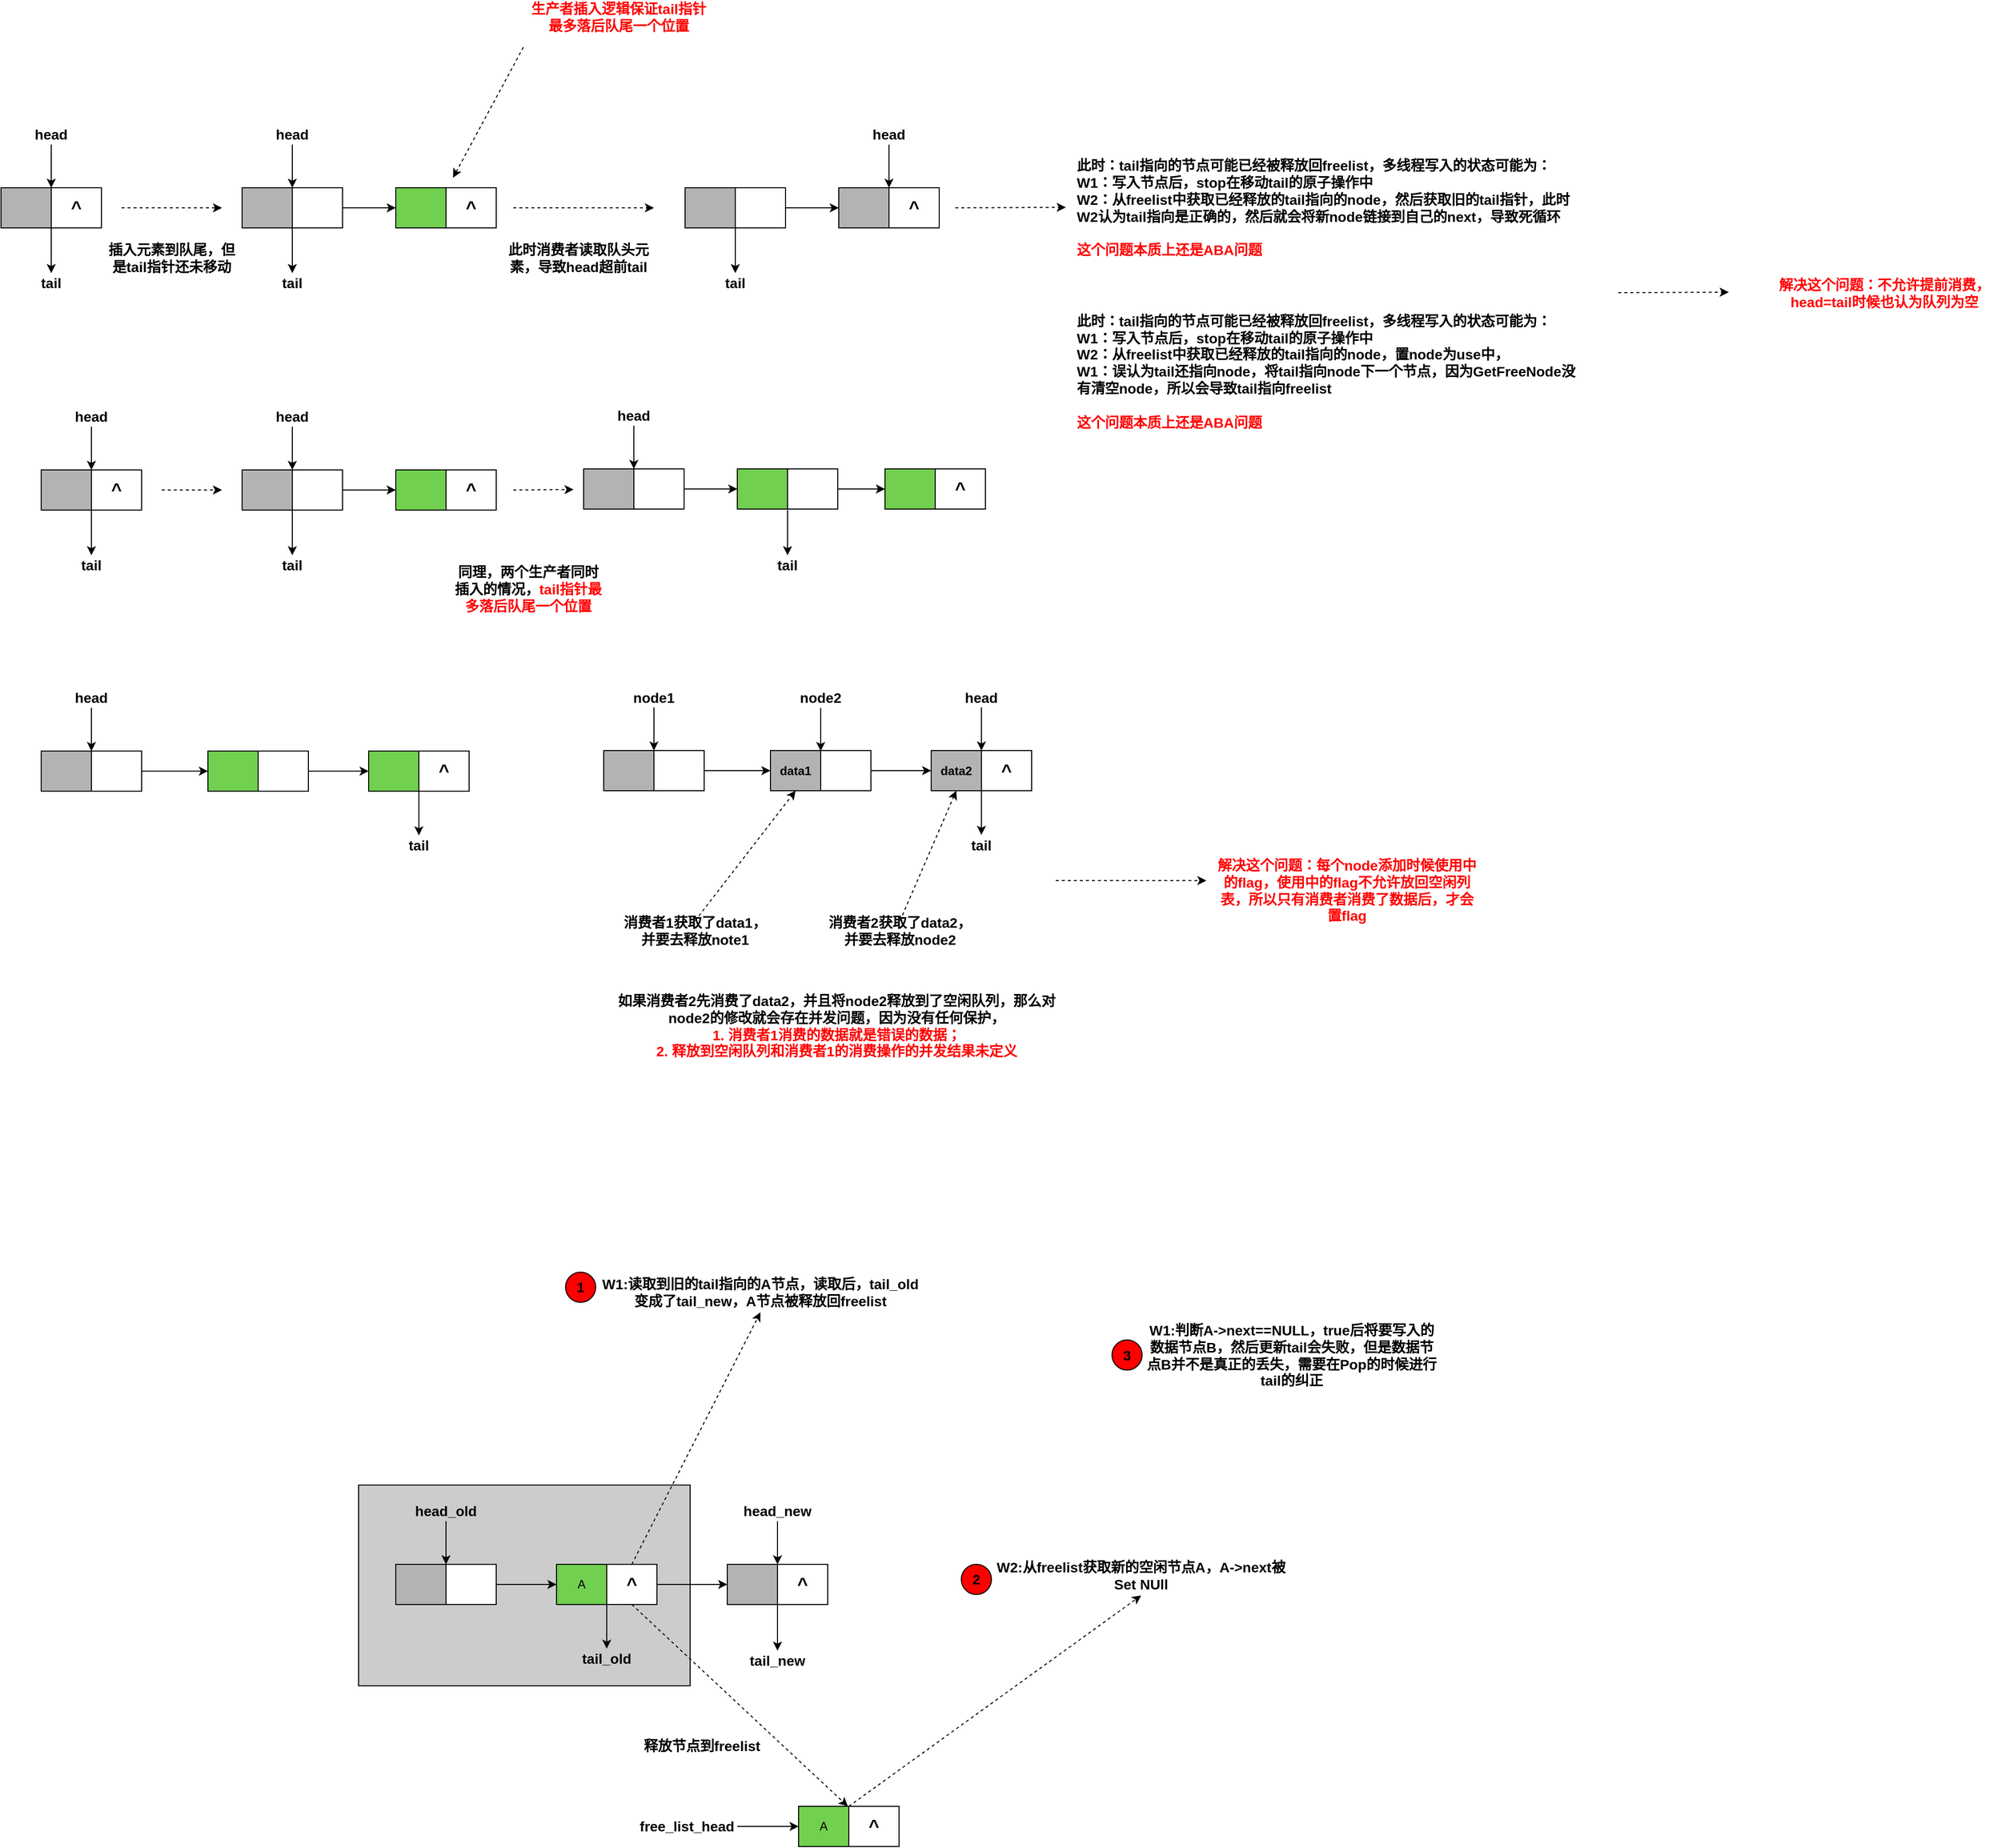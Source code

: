 <mxfile version="14.1.2" type="github">
  <diagram id="2i-kSuf8YJ6PZaOD5piu" name="Page-1">
    <mxGraphModel dx="2062" dy="1122" grid="1" gridSize="10" guides="1" tooltips="1" connect="1" arrows="1" fold="1" page="1" pageScale="1" pageWidth="827" pageHeight="1169" math="0" shadow="0">
      <root>
        <mxCell id="0" />
        <mxCell id="1" parent="0" />
        <mxCell id="8-dQ2X6_LbKBHd7kXa2N-51" value="" style="rounded=0;whiteSpace=wrap;html=1;fillColor=#CCCCCC;" parent="1" vertex="1">
          <mxGeometry x="476" y="1772" width="330" height="200" as="geometry" />
        </mxCell>
        <mxCell id="gaz1Uu5AwIauGs2SwcmH-5" value="" style="group" parent="1" vertex="1" connectable="0">
          <mxGeometry x="120" y="480" width="100" height="40" as="geometry" />
        </mxCell>
        <mxCell id="gaz1Uu5AwIauGs2SwcmH-3" value="" style="rounded=0;whiteSpace=wrap;html=1;fillColor=#B3B3B3;" parent="gaz1Uu5AwIauGs2SwcmH-5" vertex="1">
          <mxGeometry width="50" height="40" as="geometry" />
        </mxCell>
        <mxCell id="gaz1Uu5AwIauGs2SwcmH-4" value="&lt;b&gt;&lt;font style=&quot;font-size: 18px&quot;&gt;^&lt;/font&gt;&lt;/b&gt;" style="rounded=0;whiteSpace=wrap;html=1;" parent="gaz1Uu5AwIauGs2SwcmH-5" vertex="1">
          <mxGeometry x="50" width="50" height="40" as="geometry" />
        </mxCell>
        <mxCell id="gaz1Uu5AwIauGs2SwcmH-7" value="" style="endArrow=classic;html=1;entryX=0;entryY=0;entryDx=0;entryDy=0;" parent="1" source="gaz1Uu5AwIauGs2SwcmH-8" target="gaz1Uu5AwIauGs2SwcmH-4" edge="1">
          <mxGeometry width="50" height="50" relative="1" as="geometry">
            <mxPoint x="170" y="430" as="sourcePoint" />
            <mxPoint x="230" y="390" as="targetPoint" />
          </mxGeometry>
        </mxCell>
        <mxCell id="gaz1Uu5AwIauGs2SwcmH-8" value="&lt;font style=&quot;font-size: 14px&quot;&gt;&lt;b&gt;head&lt;/b&gt;&lt;/font&gt;" style="text;html=1;strokeColor=none;fillColor=none;align=center;verticalAlign=middle;whiteSpace=wrap;rounded=0;" parent="1" vertex="1">
          <mxGeometry x="150" y="417" width="40" height="20" as="geometry" />
        </mxCell>
        <mxCell id="gaz1Uu5AwIauGs2SwcmH-10" value="&lt;font style=&quot;font-size: 14px&quot;&gt;&lt;b&gt;tail&lt;/b&gt;&lt;/font&gt;" style="text;html=1;strokeColor=none;fillColor=none;align=center;verticalAlign=middle;whiteSpace=wrap;rounded=0;" parent="1" vertex="1">
          <mxGeometry x="150" y="565" width="40" height="20" as="geometry" />
        </mxCell>
        <mxCell id="gaz1Uu5AwIauGs2SwcmH-12" value="" style="endArrow=classic;html=1;exitX=1;exitY=1;exitDx=0;exitDy=0;entryX=0.5;entryY=0;entryDx=0;entryDy=0;" parent="1" source="gaz1Uu5AwIauGs2SwcmH-3" target="gaz1Uu5AwIauGs2SwcmH-10" edge="1">
          <mxGeometry width="50" height="50" relative="1" as="geometry">
            <mxPoint x="169.5" y="530" as="sourcePoint" />
            <mxPoint x="170" y="560" as="targetPoint" />
          </mxGeometry>
        </mxCell>
        <mxCell id="gaz1Uu5AwIauGs2SwcmH-13" value="" style="group" parent="1" vertex="1" connectable="0">
          <mxGeometry x="360" y="480" width="100" height="40" as="geometry" />
        </mxCell>
        <mxCell id="gaz1Uu5AwIauGs2SwcmH-14" value="" style="rounded=0;whiteSpace=wrap;html=1;fillColor=#B3B3B3;" parent="gaz1Uu5AwIauGs2SwcmH-13" vertex="1">
          <mxGeometry width="50" height="40" as="geometry" />
        </mxCell>
        <mxCell id="gaz1Uu5AwIauGs2SwcmH-15" value="" style="rounded=0;whiteSpace=wrap;html=1;" parent="gaz1Uu5AwIauGs2SwcmH-13" vertex="1">
          <mxGeometry x="50" width="50" height="40" as="geometry" />
        </mxCell>
        <mxCell id="gaz1Uu5AwIauGs2SwcmH-16" value="" style="endArrow=classic;html=1;entryX=0;entryY=0;entryDx=0;entryDy=0;" parent="1" source="gaz1Uu5AwIauGs2SwcmH-17" target="gaz1Uu5AwIauGs2SwcmH-15" edge="1">
          <mxGeometry width="50" height="50" relative="1" as="geometry">
            <mxPoint x="410" y="430" as="sourcePoint" />
            <mxPoint x="470" y="390" as="targetPoint" />
          </mxGeometry>
        </mxCell>
        <mxCell id="gaz1Uu5AwIauGs2SwcmH-17" value="&lt;font style=&quot;font-size: 14px&quot;&gt;&lt;b&gt;head&lt;/b&gt;&lt;/font&gt;" style="text;html=1;strokeColor=none;fillColor=none;align=center;verticalAlign=middle;whiteSpace=wrap;rounded=0;" parent="1" vertex="1">
          <mxGeometry x="390" y="417" width="40" height="20" as="geometry" />
        </mxCell>
        <mxCell id="gaz1Uu5AwIauGs2SwcmH-18" value="&lt;font style=&quot;font-size: 14px&quot;&gt;&lt;b&gt;tail&lt;/b&gt;&lt;/font&gt;" style="text;html=1;strokeColor=none;fillColor=none;align=center;verticalAlign=middle;whiteSpace=wrap;rounded=0;" parent="1" vertex="1">
          <mxGeometry x="390" y="565" width="40" height="20" as="geometry" />
        </mxCell>
        <mxCell id="gaz1Uu5AwIauGs2SwcmH-19" value="" style="endArrow=classic;html=1;exitX=1;exitY=1;exitDx=0;exitDy=0;entryX=0.5;entryY=0;entryDx=0;entryDy=0;" parent="1" source="gaz1Uu5AwIauGs2SwcmH-14" target="gaz1Uu5AwIauGs2SwcmH-18" edge="1">
          <mxGeometry width="50" height="50" relative="1" as="geometry">
            <mxPoint x="409.5" y="530" as="sourcePoint" />
            <mxPoint x="410" y="560" as="targetPoint" />
          </mxGeometry>
        </mxCell>
        <mxCell id="gaz1Uu5AwIauGs2SwcmH-20" value="" style="endArrow=classic;html=1;entryX=0;entryY=0.5;entryDx=0;entryDy=0;" parent="1" source="gaz1Uu5AwIauGs2SwcmH-15" target="gaz1Uu5AwIauGs2SwcmH-22" edge="1">
          <mxGeometry width="50" height="50" relative="1" as="geometry">
            <mxPoint x="530" y="527" as="sourcePoint" />
            <mxPoint x="510" y="500" as="targetPoint" />
          </mxGeometry>
        </mxCell>
        <mxCell id="gaz1Uu5AwIauGs2SwcmH-25" value="" style="group" parent="1" vertex="1" connectable="0">
          <mxGeometry x="513" y="480" width="100" height="40" as="geometry" />
        </mxCell>
        <mxCell id="gaz1Uu5AwIauGs2SwcmH-22" value="" style="rounded=0;whiteSpace=wrap;html=1;fillColor=#71D04F;" parent="gaz1Uu5AwIauGs2SwcmH-25" vertex="1">
          <mxGeometry width="50" height="40" as="geometry" />
        </mxCell>
        <mxCell id="gaz1Uu5AwIauGs2SwcmH-23" value="&lt;b&gt;&lt;font style=&quot;font-size: 18px&quot;&gt;^&lt;/font&gt;&lt;/b&gt;" style="rounded=0;whiteSpace=wrap;html=1;" parent="gaz1Uu5AwIauGs2SwcmH-25" vertex="1">
          <mxGeometry x="50" width="50" height="40" as="geometry" />
        </mxCell>
        <mxCell id="gaz1Uu5AwIauGs2SwcmH-26" value="" style="group" parent="1" vertex="1" connectable="0">
          <mxGeometry x="801" y="480" width="100" height="40" as="geometry" />
        </mxCell>
        <mxCell id="gaz1Uu5AwIauGs2SwcmH-27" value="" style="rounded=0;whiteSpace=wrap;html=1;fillColor=#B3B3B3;" parent="gaz1Uu5AwIauGs2SwcmH-26" vertex="1">
          <mxGeometry width="50" height="40" as="geometry" />
        </mxCell>
        <mxCell id="gaz1Uu5AwIauGs2SwcmH-28" value="" style="rounded=0;whiteSpace=wrap;html=1;" parent="gaz1Uu5AwIauGs2SwcmH-26" vertex="1">
          <mxGeometry x="50" width="50" height="40" as="geometry" />
        </mxCell>
        <mxCell id="gaz1Uu5AwIauGs2SwcmH-29" value="" style="endArrow=classic;html=1;entryX=1;entryY=0;entryDx=0;entryDy=0;" parent="1" source="gaz1Uu5AwIauGs2SwcmH-30" target="gaz1Uu5AwIauGs2SwcmH-35" edge="1">
          <mxGeometry width="50" height="50" relative="1" as="geometry">
            <mxPoint x="1004" y="430" as="sourcePoint" />
            <mxPoint x="1004" y="480" as="targetPoint" />
          </mxGeometry>
        </mxCell>
        <mxCell id="gaz1Uu5AwIauGs2SwcmH-30" value="&lt;font style=&quot;font-size: 14px&quot;&gt;&lt;b&gt;head&lt;/b&gt;&lt;/font&gt;" style="text;html=1;strokeColor=none;fillColor=none;align=center;verticalAlign=middle;whiteSpace=wrap;rounded=0;" parent="1" vertex="1">
          <mxGeometry x="984" y="417" width="40" height="20" as="geometry" />
        </mxCell>
        <mxCell id="gaz1Uu5AwIauGs2SwcmH-31" value="&lt;font style=&quot;font-size: 14px&quot;&gt;&lt;b&gt;tail&lt;/b&gt;&lt;/font&gt;" style="text;html=1;strokeColor=none;fillColor=none;align=center;verticalAlign=middle;whiteSpace=wrap;rounded=0;" parent="1" vertex="1">
          <mxGeometry x="831" y="565" width="40" height="20" as="geometry" />
        </mxCell>
        <mxCell id="gaz1Uu5AwIauGs2SwcmH-32" value="" style="endArrow=classic;html=1;exitX=1;exitY=1;exitDx=0;exitDy=0;entryX=0.5;entryY=0;entryDx=0;entryDy=0;" parent="1" source="gaz1Uu5AwIauGs2SwcmH-27" target="gaz1Uu5AwIauGs2SwcmH-31" edge="1">
          <mxGeometry width="50" height="50" relative="1" as="geometry">
            <mxPoint x="850.5" y="530" as="sourcePoint" />
            <mxPoint x="851" y="560" as="targetPoint" />
          </mxGeometry>
        </mxCell>
        <mxCell id="gaz1Uu5AwIauGs2SwcmH-33" value="" style="endArrow=classic;html=1;entryX=0;entryY=0.5;entryDx=0;entryDy=0;" parent="1" source="gaz1Uu5AwIauGs2SwcmH-28" target="gaz1Uu5AwIauGs2SwcmH-35" edge="1">
          <mxGeometry width="50" height="50" relative="1" as="geometry">
            <mxPoint x="971" y="527" as="sourcePoint" />
            <mxPoint x="951" y="500" as="targetPoint" />
          </mxGeometry>
        </mxCell>
        <mxCell id="gaz1Uu5AwIauGs2SwcmH-37" value="" style="group" parent="1" vertex="1" connectable="0">
          <mxGeometry x="954" y="480" width="100" height="40" as="geometry" />
        </mxCell>
        <mxCell id="gaz1Uu5AwIauGs2SwcmH-35" value="" style="rounded=0;whiteSpace=wrap;html=1;fillColor=#B3B3B3;" parent="gaz1Uu5AwIauGs2SwcmH-37" vertex="1">
          <mxGeometry width="50" height="40" as="geometry" />
        </mxCell>
        <mxCell id="gaz1Uu5AwIauGs2SwcmH-36" value="&lt;b&gt;&lt;font style=&quot;font-size: 18px&quot;&gt;^&lt;/font&gt;&lt;/b&gt;" style="rounded=0;whiteSpace=wrap;html=1;" parent="gaz1Uu5AwIauGs2SwcmH-37" vertex="1">
          <mxGeometry x="50" width="50" height="40" as="geometry" />
        </mxCell>
        <mxCell id="gaz1Uu5AwIauGs2SwcmH-45" value="" style="endArrow=classic;html=1;dashed=1;" parent="1" edge="1">
          <mxGeometry width="50" height="50" relative="1" as="geometry">
            <mxPoint x="240" y="500" as="sourcePoint" />
            <mxPoint x="340" y="500" as="targetPoint" />
          </mxGeometry>
        </mxCell>
        <mxCell id="gaz1Uu5AwIauGs2SwcmH-46" value="" style="endArrow=classic;html=1;dashed=1;" parent="1" edge="1">
          <mxGeometry width="50" height="50" relative="1" as="geometry">
            <mxPoint x="630" y="500" as="sourcePoint" />
            <mxPoint x="770" y="500" as="targetPoint" />
          </mxGeometry>
        </mxCell>
        <mxCell id="gaz1Uu5AwIauGs2SwcmH-47" value="" style="endArrow=classic;html=1;dashed=1;" parent="1" edge="1">
          <mxGeometry width="50" height="50" relative="1" as="geometry">
            <mxPoint x="1070" y="500" as="sourcePoint" />
            <mxPoint x="1180" y="499.5" as="targetPoint" />
          </mxGeometry>
        </mxCell>
        <mxCell id="gaz1Uu5AwIauGs2SwcmH-48" value="" style="group" parent="1" vertex="1" connectable="0">
          <mxGeometry x="160" y="761" width="100" height="40" as="geometry" />
        </mxCell>
        <mxCell id="gaz1Uu5AwIauGs2SwcmH-49" value="" style="rounded=0;whiteSpace=wrap;html=1;fillColor=#B3B3B3;" parent="gaz1Uu5AwIauGs2SwcmH-48" vertex="1">
          <mxGeometry width="50" height="40" as="geometry" />
        </mxCell>
        <mxCell id="gaz1Uu5AwIauGs2SwcmH-50" value="&lt;b&gt;&lt;font style=&quot;font-size: 18px&quot;&gt;^&lt;/font&gt;&lt;/b&gt;" style="rounded=0;whiteSpace=wrap;html=1;" parent="gaz1Uu5AwIauGs2SwcmH-48" vertex="1">
          <mxGeometry x="50" width="50" height="40" as="geometry" />
        </mxCell>
        <mxCell id="gaz1Uu5AwIauGs2SwcmH-51" value="" style="endArrow=classic;html=1;entryX=0;entryY=0;entryDx=0;entryDy=0;" parent="1" source="gaz1Uu5AwIauGs2SwcmH-52" target="gaz1Uu5AwIauGs2SwcmH-50" edge="1">
          <mxGeometry width="50" height="50" relative="1" as="geometry">
            <mxPoint x="210" y="711" as="sourcePoint" />
            <mxPoint x="270" y="671" as="targetPoint" />
          </mxGeometry>
        </mxCell>
        <mxCell id="gaz1Uu5AwIauGs2SwcmH-52" value="&lt;font style=&quot;font-size: 14px&quot;&gt;&lt;b&gt;head&lt;/b&gt;&lt;/font&gt;" style="text;html=1;strokeColor=none;fillColor=none;align=center;verticalAlign=middle;whiteSpace=wrap;rounded=0;" parent="1" vertex="1">
          <mxGeometry x="190" y="698" width="40" height="20" as="geometry" />
        </mxCell>
        <mxCell id="gaz1Uu5AwIauGs2SwcmH-53" value="&lt;font style=&quot;font-size: 14px&quot;&gt;&lt;b&gt;tail&lt;/b&gt;&lt;/font&gt;" style="text;html=1;strokeColor=none;fillColor=none;align=center;verticalAlign=middle;whiteSpace=wrap;rounded=0;" parent="1" vertex="1">
          <mxGeometry x="190" y="846" width="40" height="20" as="geometry" />
        </mxCell>
        <mxCell id="gaz1Uu5AwIauGs2SwcmH-54" value="" style="endArrow=classic;html=1;exitX=1;exitY=1;exitDx=0;exitDy=0;entryX=0.5;entryY=0;entryDx=0;entryDy=0;" parent="1" source="gaz1Uu5AwIauGs2SwcmH-49" target="gaz1Uu5AwIauGs2SwcmH-53" edge="1">
          <mxGeometry width="50" height="50" relative="1" as="geometry">
            <mxPoint x="209.5" y="811" as="sourcePoint" />
            <mxPoint x="210" y="841" as="targetPoint" />
          </mxGeometry>
        </mxCell>
        <mxCell id="gaz1Uu5AwIauGs2SwcmH-55" value="" style="group" parent="1" vertex="1" connectable="0">
          <mxGeometry x="360" y="761" width="100" height="40" as="geometry" />
        </mxCell>
        <mxCell id="gaz1Uu5AwIauGs2SwcmH-56" value="" style="rounded=0;whiteSpace=wrap;html=1;fillColor=#B3B3B3;" parent="gaz1Uu5AwIauGs2SwcmH-55" vertex="1">
          <mxGeometry width="50" height="40" as="geometry" />
        </mxCell>
        <mxCell id="gaz1Uu5AwIauGs2SwcmH-57" value="" style="rounded=0;whiteSpace=wrap;html=1;" parent="gaz1Uu5AwIauGs2SwcmH-55" vertex="1">
          <mxGeometry x="50" width="50" height="40" as="geometry" />
        </mxCell>
        <mxCell id="gaz1Uu5AwIauGs2SwcmH-58" value="" style="endArrow=classic;html=1;entryX=0;entryY=0;entryDx=0;entryDy=0;" parent="1" source="gaz1Uu5AwIauGs2SwcmH-59" target="gaz1Uu5AwIauGs2SwcmH-57" edge="1">
          <mxGeometry width="50" height="50" relative="1" as="geometry">
            <mxPoint x="410" y="711" as="sourcePoint" />
            <mxPoint x="470" y="671" as="targetPoint" />
          </mxGeometry>
        </mxCell>
        <mxCell id="gaz1Uu5AwIauGs2SwcmH-59" value="&lt;font style=&quot;font-size: 14px&quot;&gt;&lt;b&gt;head&lt;/b&gt;&lt;/font&gt;" style="text;html=1;strokeColor=none;fillColor=none;align=center;verticalAlign=middle;whiteSpace=wrap;rounded=0;" parent="1" vertex="1">
          <mxGeometry x="390" y="698" width="40" height="20" as="geometry" />
        </mxCell>
        <mxCell id="gaz1Uu5AwIauGs2SwcmH-60" value="&lt;font style=&quot;font-size: 14px&quot;&gt;&lt;b&gt;tail&lt;/b&gt;&lt;/font&gt;" style="text;html=1;strokeColor=none;fillColor=none;align=center;verticalAlign=middle;whiteSpace=wrap;rounded=0;" parent="1" vertex="1">
          <mxGeometry x="390" y="846" width="40" height="20" as="geometry" />
        </mxCell>
        <mxCell id="gaz1Uu5AwIauGs2SwcmH-61" value="" style="endArrow=classic;html=1;exitX=1;exitY=1;exitDx=0;exitDy=0;entryX=0.5;entryY=0;entryDx=0;entryDy=0;" parent="1" source="gaz1Uu5AwIauGs2SwcmH-56" target="gaz1Uu5AwIauGs2SwcmH-60" edge="1">
          <mxGeometry width="50" height="50" relative="1" as="geometry">
            <mxPoint x="409.5" y="811" as="sourcePoint" />
            <mxPoint x="410" y="841" as="targetPoint" />
          </mxGeometry>
        </mxCell>
        <mxCell id="gaz1Uu5AwIauGs2SwcmH-62" value="" style="endArrow=classic;html=1;entryX=0;entryY=0.5;entryDx=0;entryDy=0;" parent="1" source="gaz1Uu5AwIauGs2SwcmH-57" target="gaz1Uu5AwIauGs2SwcmH-64" edge="1">
          <mxGeometry width="50" height="50" relative="1" as="geometry">
            <mxPoint x="530" y="808" as="sourcePoint" />
            <mxPoint x="510" y="781" as="targetPoint" />
          </mxGeometry>
        </mxCell>
        <mxCell id="gaz1Uu5AwIauGs2SwcmH-63" value="" style="group" parent="1" vertex="1" connectable="0">
          <mxGeometry x="513" y="761" width="100" height="40" as="geometry" />
        </mxCell>
        <mxCell id="gaz1Uu5AwIauGs2SwcmH-64" value="" style="rounded=0;whiteSpace=wrap;html=1;fillColor=#71D04F;" parent="gaz1Uu5AwIauGs2SwcmH-63" vertex="1">
          <mxGeometry width="50" height="40" as="geometry" />
        </mxCell>
        <mxCell id="gaz1Uu5AwIauGs2SwcmH-65" value="&lt;b&gt;&lt;font style=&quot;font-size: 18px&quot;&gt;^&lt;/font&gt;&lt;/b&gt;" style="rounded=0;whiteSpace=wrap;html=1;" parent="gaz1Uu5AwIauGs2SwcmH-63" vertex="1">
          <mxGeometry x="50" width="50" height="40" as="geometry" />
        </mxCell>
        <mxCell id="gaz1Uu5AwIauGs2SwcmH-84" value="" style="endArrow=classic;html=1;dashed=1;" parent="1" edge="1">
          <mxGeometry width="50" height="50" relative="1" as="geometry">
            <mxPoint x="280" y="781" as="sourcePoint" />
            <mxPoint x="340" y="781" as="targetPoint" />
          </mxGeometry>
        </mxCell>
        <mxCell id="gaz1Uu5AwIauGs2SwcmH-85" value="" style="endArrow=classic;html=1;dashed=1;" parent="1" edge="1">
          <mxGeometry width="50" height="50" relative="1" as="geometry">
            <mxPoint x="630" y="781" as="sourcePoint" />
            <mxPoint x="690" y="780.5" as="targetPoint" />
          </mxGeometry>
        </mxCell>
        <mxCell id="gaz1Uu5AwIauGs2SwcmH-87" value="" style="group" parent="1" vertex="1" connectable="0">
          <mxGeometry x="700" y="760" width="100" height="40" as="geometry" />
        </mxCell>
        <mxCell id="gaz1Uu5AwIauGs2SwcmH-88" value="" style="rounded=0;whiteSpace=wrap;html=1;fillColor=#B3B3B3;" parent="gaz1Uu5AwIauGs2SwcmH-87" vertex="1">
          <mxGeometry width="50" height="40" as="geometry" />
        </mxCell>
        <mxCell id="gaz1Uu5AwIauGs2SwcmH-89" value="" style="rounded=0;whiteSpace=wrap;html=1;" parent="gaz1Uu5AwIauGs2SwcmH-87" vertex="1">
          <mxGeometry x="50" width="50" height="40" as="geometry" />
        </mxCell>
        <mxCell id="gaz1Uu5AwIauGs2SwcmH-90" value="" style="endArrow=classic;html=1;entryX=0;entryY=0;entryDx=0;entryDy=0;" parent="1" source="gaz1Uu5AwIauGs2SwcmH-91" target="gaz1Uu5AwIauGs2SwcmH-89" edge="1">
          <mxGeometry width="50" height="50" relative="1" as="geometry">
            <mxPoint x="750" y="710" as="sourcePoint" />
            <mxPoint x="810" y="670" as="targetPoint" />
          </mxGeometry>
        </mxCell>
        <mxCell id="gaz1Uu5AwIauGs2SwcmH-91" value="&lt;font style=&quot;font-size: 14px&quot;&gt;&lt;b&gt;head&lt;/b&gt;&lt;/font&gt;" style="text;html=1;strokeColor=none;fillColor=none;align=center;verticalAlign=middle;whiteSpace=wrap;rounded=0;" parent="1" vertex="1">
          <mxGeometry x="730" y="697" width="40" height="20" as="geometry" />
        </mxCell>
        <mxCell id="gaz1Uu5AwIauGs2SwcmH-92" value="&lt;font style=&quot;font-size: 14px&quot;&gt;&lt;b&gt;tail&lt;/b&gt;&lt;/font&gt;" style="text;html=1;strokeColor=none;fillColor=none;align=center;verticalAlign=middle;whiteSpace=wrap;rounded=0;" parent="1" vertex="1">
          <mxGeometry x="883" y="846" width="40" height="20" as="geometry" />
        </mxCell>
        <mxCell id="gaz1Uu5AwIauGs2SwcmH-93" value="" style="endArrow=classic;html=1;exitX=1;exitY=1;exitDx=0;exitDy=0;entryX=0.5;entryY=0;entryDx=0;entryDy=0;" parent="1" target="gaz1Uu5AwIauGs2SwcmH-92" edge="1">
          <mxGeometry width="50" height="50" relative="1" as="geometry">
            <mxPoint x="903" y="801" as="sourcePoint" />
            <mxPoint x="903" y="841" as="targetPoint" />
          </mxGeometry>
        </mxCell>
        <mxCell id="gaz1Uu5AwIauGs2SwcmH-94" value="" style="endArrow=classic;html=1;entryX=0;entryY=0.5;entryDx=0;entryDy=0;" parent="1" source="gaz1Uu5AwIauGs2SwcmH-89" target="gaz1Uu5AwIauGs2SwcmH-96" edge="1">
          <mxGeometry width="50" height="50" relative="1" as="geometry">
            <mxPoint x="870" y="807" as="sourcePoint" />
            <mxPoint x="850" y="780" as="targetPoint" />
          </mxGeometry>
        </mxCell>
        <mxCell id="gaz1Uu5AwIauGs2SwcmH-95" value="" style="group" parent="1" vertex="1" connectable="0">
          <mxGeometry x="853" y="760" width="100" height="40" as="geometry" />
        </mxCell>
        <mxCell id="gaz1Uu5AwIauGs2SwcmH-96" value="" style="rounded=0;whiteSpace=wrap;html=1;fillColor=#71D04F;" parent="gaz1Uu5AwIauGs2SwcmH-95" vertex="1">
          <mxGeometry width="50" height="40" as="geometry" />
        </mxCell>
        <mxCell id="gaz1Uu5AwIauGs2SwcmH-97" value="" style="rounded=0;whiteSpace=wrap;html=1;" parent="gaz1Uu5AwIauGs2SwcmH-95" vertex="1">
          <mxGeometry x="50" width="50" height="40" as="geometry" />
        </mxCell>
        <mxCell id="gaz1Uu5AwIauGs2SwcmH-98" value="" style="group" parent="1" vertex="1" connectable="0">
          <mxGeometry x="1000" y="760" width="100" height="40" as="geometry" />
        </mxCell>
        <mxCell id="gaz1Uu5AwIauGs2SwcmH-99" value="" style="rounded=0;whiteSpace=wrap;html=1;fillColor=#71D04F;" parent="gaz1Uu5AwIauGs2SwcmH-98" vertex="1">
          <mxGeometry width="50" height="40" as="geometry" />
        </mxCell>
        <mxCell id="gaz1Uu5AwIauGs2SwcmH-100" value="&lt;b&gt;&lt;font style=&quot;font-size: 18px&quot;&gt;^&lt;/font&gt;&lt;/b&gt;" style="rounded=0;whiteSpace=wrap;html=1;" parent="gaz1Uu5AwIauGs2SwcmH-98" vertex="1">
          <mxGeometry x="50" width="50" height="40" as="geometry" />
        </mxCell>
        <mxCell id="gaz1Uu5AwIauGs2SwcmH-101" value="" style="endArrow=classic;html=1;entryX=0;entryY=0.5;entryDx=0;entryDy=0;exitX=1;exitY=0.5;exitDx=0;exitDy=0;" parent="1" source="gaz1Uu5AwIauGs2SwcmH-97" target="gaz1Uu5AwIauGs2SwcmH-99" edge="1">
          <mxGeometry width="50" height="50" relative="1" as="geometry">
            <mxPoint x="970" y="830" as="sourcePoint" />
            <mxPoint x="1023" y="830" as="targetPoint" />
          </mxGeometry>
        </mxCell>
        <mxCell id="gaz1Uu5AwIauGs2SwcmH-102" value="&lt;font style=&quot;font-size: 14px&quot;&gt;&lt;b&gt;插入元素到队尾，但是tail指针还未移动&lt;/b&gt;&lt;/font&gt;" style="text;html=1;strokeColor=none;fillColor=none;align=center;verticalAlign=middle;whiteSpace=wrap;rounded=0;" parent="1" vertex="1">
          <mxGeometry x="220" y="540" width="140" height="20" as="geometry" />
        </mxCell>
        <mxCell id="gaz1Uu5AwIauGs2SwcmH-103" value="&lt;font style=&quot;font-size: 14px&quot;&gt;&lt;b&gt;此时消费者读取队头元素，导致head超前tail&lt;/b&gt;&lt;/font&gt;" style="text;html=1;strokeColor=none;fillColor=none;align=center;verticalAlign=middle;whiteSpace=wrap;rounded=0;" parent="1" vertex="1">
          <mxGeometry x="620" y="540" width="150" height="20" as="geometry" />
        </mxCell>
        <mxCell id="gaz1Uu5AwIauGs2SwcmH-105" value="" style="endArrow=classic;html=1;dashed=1;" parent="1" edge="1">
          <mxGeometry width="50" height="50" relative="1" as="geometry">
            <mxPoint x="640" y="340" as="sourcePoint" />
            <mxPoint x="570" y="470" as="targetPoint" />
          </mxGeometry>
        </mxCell>
        <mxCell id="gaz1Uu5AwIauGs2SwcmH-106" value="&lt;font style=&quot;font-size: 14px&quot; color=&quot;#ff0000&quot;&gt;&lt;b&gt;生产者插入逻辑保证tail指针最多落后队尾一个位置&lt;/b&gt;&lt;/font&gt;" style="text;html=1;strokeColor=none;fillColor=none;align=center;verticalAlign=middle;whiteSpace=wrap;rounded=0;" parent="1" vertex="1">
          <mxGeometry x="640" y="300" width="190" height="20" as="geometry" />
        </mxCell>
        <mxCell id="gaz1Uu5AwIauGs2SwcmH-107" value="&lt;span style=&quot;font-size: 14px&quot;&gt;&lt;b&gt;同理，两个生产者同时插入的情况，&lt;/b&gt;&lt;/span&gt;&lt;b style=&quot;color: rgb(255 , 0 , 0) ; font-size: 14px&quot;&gt;tail指针最多落后队尾一个位置&lt;/b&gt;" style="text;html=1;strokeColor=none;fillColor=none;align=center;verticalAlign=middle;whiteSpace=wrap;rounded=0;" parent="1" vertex="1">
          <mxGeometry x="570" y="870" width="150" height="20" as="geometry" />
        </mxCell>
        <mxCell id="gaz1Uu5AwIauGs2SwcmH-111" value="" style="endArrow=classic;html=1;entryX=1;entryY=0;entryDx=0;entryDy=0;" parent="1" source="gaz1Uu5AwIauGs2SwcmH-112" target="gaz1Uu5AwIauGs2SwcmH-117" edge="1">
          <mxGeometry width="50" height="50" relative="1" as="geometry">
            <mxPoint x="210" y="991" as="sourcePoint" />
            <mxPoint x="210" y="1041" as="targetPoint" />
          </mxGeometry>
        </mxCell>
        <mxCell id="gaz1Uu5AwIauGs2SwcmH-112" value="&lt;font style=&quot;font-size: 14px&quot;&gt;&lt;b&gt;head&lt;/b&gt;&lt;/font&gt;" style="text;html=1;strokeColor=none;fillColor=none;align=center;verticalAlign=middle;whiteSpace=wrap;rounded=0;" parent="1" vertex="1">
          <mxGeometry x="190" y="978" width="40" height="20" as="geometry" />
        </mxCell>
        <mxCell id="gaz1Uu5AwIauGs2SwcmH-113" value="&lt;font style=&quot;font-size: 14px&quot;&gt;&lt;b&gt;tail&lt;/b&gt;&lt;/font&gt;" style="text;html=1;strokeColor=none;fillColor=none;align=center;verticalAlign=middle;whiteSpace=wrap;rounded=0;" parent="1" vertex="1">
          <mxGeometry x="516" y="1125" width="40" height="20" as="geometry" />
        </mxCell>
        <mxCell id="gaz1Uu5AwIauGs2SwcmH-114" value="" style="endArrow=classic;html=1;exitX=0;exitY=1;exitDx=0;exitDy=0;entryX=0.5;entryY=0;entryDx=0;entryDy=0;" parent="1" source="gaz1Uu5AwIauGs2SwcmH-121" target="gaz1Uu5AwIauGs2SwcmH-113" edge="1">
          <mxGeometry width="50" height="50" relative="1" as="geometry">
            <mxPoint x="536" y="1080" as="sourcePoint" />
            <mxPoint x="536" y="1120" as="targetPoint" />
          </mxGeometry>
        </mxCell>
        <mxCell id="gaz1Uu5AwIauGs2SwcmH-116" value="" style="group" parent="1" vertex="1" connectable="0">
          <mxGeometry x="160" y="1041" width="100" height="40" as="geometry" />
        </mxCell>
        <mxCell id="gaz1Uu5AwIauGs2SwcmH-117" value="" style="rounded=0;whiteSpace=wrap;html=1;fillColor=#B3B3B3;" parent="gaz1Uu5AwIauGs2SwcmH-116" vertex="1">
          <mxGeometry width="50" height="40" as="geometry" />
        </mxCell>
        <mxCell id="gaz1Uu5AwIauGs2SwcmH-118" value="" style="rounded=0;whiteSpace=wrap;html=1;" parent="gaz1Uu5AwIauGs2SwcmH-116" vertex="1">
          <mxGeometry x="50" width="50" height="40" as="geometry" />
        </mxCell>
        <mxCell id="gaz1Uu5AwIauGs2SwcmH-119" value="" style="group" parent="1" vertex="1" connectable="0">
          <mxGeometry x="486" y="1041" width="100" height="40" as="geometry" />
        </mxCell>
        <mxCell id="gaz1Uu5AwIauGs2SwcmH-120" value="" style="rounded=0;whiteSpace=wrap;html=1;fillColor=#71D04F;" parent="gaz1Uu5AwIauGs2SwcmH-119" vertex="1">
          <mxGeometry width="50" height="40" as="geometry" />
        </mxCell>
        <mxCell id="gaz1Uu5AwIauGs2SwcmH-121" value="&lt;b&gt;&lt;font style=&quot;font-size: 18px&quot;&gt;^&lt;/font&gt;&lt;/b&gt;" style="rounded=0;whiteSpace=wrap;html=1;" parent="gaz1Uu5AwIauGs2SwcmH-119" vertex="1">
          <mxGeometry x="50" width="50" height="40" as="geometry" />
        </mxCell>
        <mxCell id="gaz1Uu5AwIauGs2SwcmH-124" value="" style="group" parent="1" vertex="1" connectable="0">
          <mxGeometry x="326" y="1041" width="100" height="40" as="geometry" />
        </mxCell>
        <mxCell id="gaz1Uu5AwIauGs2SwcmH-125" value="" style="rounded=0;whiteSpace=wrap;html=1;fillColor=#71D04F;" parent="gaz1Uu5AwIauGs2SwcmH-124" vertex="1">
          <mxGeometry width="50" height="40" as="geometry" />
        </mxCell>
        <mxCell id="gaz1Uu5AwIauGs2SwcmH-126" value="" style="rounded=0;whiteSpace=wrap;html=1;" parent="gaz1Uu5AwIauGs2SwcmH-124" vertex="1">
          <mxGeometry x="50" width="50" height="40" as="geometry" />
        </mxCell>
        <mxCell id="gaz1Uu5AwIauGs2SwcmH-128" value="" style="endArrow=classic;html=1;entryX=0;entryY=0.5;entryDx=0;entryDy=0;exitX=1;exitY=0.5;exitDx=0;exitDy=0;" parent="1" source="gaz1Uu5AwIauGs2SwcmH-118" target="gaz1Uu5AwIauGs2SwcmH-125" edge="1">
          <mxGeometry width="50" height="50" relative="1" as="geometry">
            <mxPoint x="266" y="1060.5" as="sourcePoint" />
            <mxPoint x="319" y="1060.5" as="targetPoint" />
          </mxGeometry>
        </mxCell>
        <mxCell id="gaz1Uu5AwIauGs2SwcmH-129" value="" style="endArrow=classic;html=1;entryX=0;entryY=0.5;entryDx=0;entryDy=0;exitX=1;exitY=0.5;exitDx=0;exitDy=0;" parent="1" source="gaz1Uu5AwIauGs2SwcmH-126" target="gaz1Uu5AwIauGs2SwcmH-120" edge="1">
          <mxGeometry width="50" height="50" relative="1" as="geometry">
            <mxPoint x="426" y="1060.5" as="sourcePoint" />
            <mxPoint x="492" y="1060.5" as="targetPoint" />
          </mxGeometry>
        </mxCell>
        <mxCell id="gaz1Uu5AwIauGs2SwcmH-130" value="" style="endArrow=classic;html=1;entryX=1;entryY=0;entryDx=0;entryDy=0;" parent="1" source="gaz1Uu5AwIauGs2SwcmH-131" target="gaz1Uu5AwIauGs2SwcmH-135" edge="1">
          <mxGeometry width="50" height="50" relative="1" as="geometry">
            <mxPoint x="770" y="990.5" as="sourcePoint" />
            <mxPoint x="770" y="1040.5" as="targetPoint" />
          </mxGeometry>
        </mxCell>
        <mxCell id="gaz1Uu5AwIauGs2SwcmH-131" value="&lt;font style=&quot;font-size: 14px&quot;&gt;&lt;b&gt;node1&lt;/b&gt;&lt;/font&gt;" style="text;html=1;strokeColor=none;fillColor=none;align=center;verticalAlign=middle;whiteSpace=wrap;rounded=0;" parent="1" vertex="1">
          <mxGeometry x="750" y="977.5" width="40" height="20" as="geometry" />
        </mxCell>
        <mxCell id="gaz1Uu5AwIauGs2SwcmH-132" value="&lt;font style=&quot;font-size: 14px&quot;&gt;&lt;b&gt;tail&lt;/b&gt;&lt;/font&gt;" style="text;html=1;strokeColor=none;fillColor=none;align=center;verticalAlign=middle;whiteSpace=wrap;rounded=0;" parent="1" vertex="1">
          <mxGeometry x="1076" y="1124.5" width="40" height="20" as="geometry" />
        </mxCell>
        <mxCell id="gaz1Uu5AwIauGs2SwcmH-133" value="" style="endArrow=classic;html=1;exitX=0;exitY=1;exitDx=0;exitDy=0;entryX=0.5;entryY=0;entryDx=0;entryDy=0;" parent="1" source="gaz1Uu5AwIauGs2SwcmH-139" target="gaz1Uu5AwIauGs2SwcmH-132" edge="1">
          <mxGeometry width="50" height="50" relative="1" as="geometry">
            <mxPoint x="1096" y="1079.5" as="sourcePoint" />
            <mxPoint x="1096" y="1119.5" as="targetPoint" />
          </mxGeometry>
        </mxCell>
        <mxCell id="gaz1Uu5AwIauGs2SwcmH-134" value="" style="group" parent="1" vertex="1" connectable="0">
          <mxGeometry x="720" y="1040.5" width="100" height="40" as="geometry" />
        </mxCell>
        <mxCell id="gaz1Uu5AwIauGs2SwcmH-135" value="" style="rounded=0;whiteSpace=wrap;html=1;fillColor=#B3B3B3;" parent="gaz1Uu5AwIauGs2SwcmH-134" vertex="1">
          <mxGeometry width="50" height="40" as="geometry" />
        </mxCell>
        <mxCell id="gaz1Uu5AwIauGs2SwcmH-136" value="" style="rounded=0;whiteSpace=wrap;html=1;" parent="gaz1Uu5AwIauGs2SwcmH-134" vertex="1">
          <mxGeometry x="50" width="50" height="40" as="geometry" />
        </mxCell>
        <mxCell id="gaz1Uu5AwIauGs2SwcmH-137" value="" style="group" parent="1" vertex="1" connectable="0">
          <mxGeometry x="1046" y="1040.5" width="100" height="40" as="geometry" />
        </mxCell>
        <mxCell id="gaz1Uu5AwIauGs2SwcmH-138" value="&lt;b&gt;data2&lt;/b&gt;" style="rounded=0;whiteSpace=wrap;html=1;fillColor=#B3B3B3;" parent="gaz1Uu5AwIauGs2SwcmH-137" vertex="1">
          <mxGeometry width="50" height="40" as="geometry" />
        </mxCell>
        <mxCell id="gaz1Uu5AwIauGs2SwcmH-139" value="&lt;b&gt;&lt;font style=&quot;font-size: 18px&quot;&gt;^&lt;/font&gt;&lt;/b&gt;" style="rounded=0;whiteSpace=wrap;html=1;" parent="gaz1Uu5AwIauGs2SwcmH-137" vertex="1">
          <mxGeometry x="50" width="50" height="40" as="geometry" />
        </mxCell>
        <mxCell id="gaz1Uu5AwIauGs2SwcmH-140" value="" style="group" parent="1" vertex="1" connectable="0">
          <mxGeometry x="886" y="1040.5" width="100" height="40" as="geometry" />
        </mxCell>
        <mxCell id="gaz1Uu5AwIauGs2SwcmH-141" value="&lt;b&gt;data1&lt;/b&gt;" style="rounded=0;whiteSpace=wrap;html=1;fillColor=#B3B3B3;" parent="gaz1Uu5AwIauGs2SwcmH-140" vertex="1">
          <mxGeometry width="50" height="40" as="geometry" />
        </mxCell>
        <mxCell id="gaz1Uu5AwIauGs2SwcmH-142" value="" style="rounded=0;whiteSpace=wrap;html=1;" parent="gaz1Uu5AwIauGs2SwcmH-140" vertex="1">
          <mxGeometry x="50" width="50" height="40" as="geometry" />
        </mxCell>
        <mxCell id="gaz1Uu5AwIauGs2SwcmH-143" value="" style="endArrow=classic;html=1;entryX=0;entryY=0.5;entryDx=0;entryDy=0;exitX=1;exitY=0.5;exitDx=0;exitDy=0;" parent="1" source="gaz1Uu5AwIauGs2SwcmH-136" target="gaz1Uu5AwIauGs2SwcmH-141" edge="1">
          <mxGeometry width="50" height="50" relative="1" as="geometry">
            <mxPoint x="826" y="1060" as="sourcePoint" />
            <mxPoint x="879" y="1060" as="targetPoint" />
          </mxGeometry>
        </mxCell>
        <mxCell id="gaz1Uu5AwIauGs2SwcmH-144" value="" style="endArrow=classic;html=1;entryX=0;entryY=0.5;entryDx=0;entryDy=0;exitX=1;exitY=0.5;exitDx=0;exitDy=0;" parent="1" source="gaz1Uu5AwIauGs2SwcmH-142" target="gaz1Uu5AwIauGs2SwcmH-138" edge="1">
          <mxGeometry width="50" height="50" relative="1" as="geometry">
            <mxPoint x="986" y="1060" as="sourcePoint" />
            <mxPoint x="1052" y="1060" as="targetPoint" />
          </mxGeometry>
        </mxCell>
        <mxCell id="gaz1Uu5AwIauGs2SwcmH-145" value="" style="endArrow=classic;html=1;entryX=1;entryY=0;entryDx=0;entryDy=0;" parent="1" source="gaz1Uu5AwIauGs2SwcmH-146" edge="1">
          <mxGeometry width="50" height="50" relative="1" as="geometry">
            <mxPoint x="936" y="991" as="sourcePoint" />
            <mxPoint x="936" y="1041" as="targetPoint" />
          </mxGeometry>
        </mxCell>
        <mxCell id="gaz1Uu5AwIauGs2SwcmH-146" value="&lt;font style=&quot;font-size: 14px&quot;&gt;&lt;b&gt;node2&lt;/b&gt;&lt;/font&gt;" style="text;html=1;strokeColor=none;fillColor=none;align=center;verticalAlign=middle;whiteSpace=wrap;rounded=0;" parent="1" vertex="1">
          <mxGeometry x="916" y="978" width="40" height="20" as="geometry" />
        </mxCell>
        <mxCell id="gaz1Uu5AwIauGs2SwcmH-149" value="" style="endArrow=classic;html=1;entryX=1;entryY=0;entryDx=0;entryDy=0;" parent="1" source="gaz1Uu5AwIauGs2SwcmH-150" edge="1">
          <mxGeometry width="50" height="50" relative="1" as="geometry">
            <mxPoint x="1096" y="990.5" as="sourcePoint" />
            <mxPoint x="1096" y="1040.5" as="targetPoint" />
          </mxGeometry>
        </mxCell>
        <mxCell id="gaz1Uu5AwIauGs2SwcmH-150" value="&lt;font style=&quot;font-size: 14px&quot;&gt;&lt;b&gt;head&lt;/b&gt;&lt;/font&gt;" style="text;html=1;strokeColor=none;fillColor=none;align=center;verticalAlign=middle;whiteSpace=wrap;rounded=0;" parent="1" vertex="1">
          <mxGeometry x="1076" y="977.5" width="40" height="20" as="geometry" />
        </mxCell>
        <mxCell id="gaz1Uu5AwIauGs2SwcmH-151" value="&lt;span style=&quot;font-size: 14px&quot;&gt;&lt;b&gt;消费者1获取了data1，并要去释放note1&lt;/b&gt;&lt;/span&gt;" style="text;html=1;strokeColor=none;fillColor=none;align=center;verticalAlign=middle;whiteSpace=wrap;rounded=0;" parent="1" vertex="1">
          <mxGeometry x="736" y="1210" width="150" height="20" as="geometry" />
        </mxCell>
        <mxCell id="gaz1Uu5AwIauGs2SwcmH-152" value="&lt;span style=&quot;font-size: 14px&quot;&gt;&lt;b&gt;消费者2获取了data2，并要去释放node2&lt;/b&gt;&lt;/span&gt;" style="text;html=1;strokeColor=none;fillColor=none;align=center;verticalAlign=middle;whiteSpace=wrap;rounded=0;" parent="1" vertex="1">
          <mxGeometry x="940" y="1210" width="150" height="20" as="geometry" />
        </mxCell>
        <mxCell id="gaz1Uu5AwIauGs2SwcmH-154" value="" style="endArrow=classic;html=1;dashed=1;entryX=0.5;entryY=1;entryDx=0;entryDy=0;exitX=0.5;exitY=0;exitDx=0;exitDy=0;" parent="1" source="gaz1Uu5AwIauGs2SwcmH-151" target="gaz1Uu5AwIauGs2SwcmH-141" edge="1">
          <mxGeometry width="50" height="50" relative="1" as="geometry">
            <mxPoint x="850" y="1180" as="sourcePoint" />
            <mxPoint x="1320" y="1180" as="targetPoint" />
          </mxGeometry>
        </mxCell>
        <mxCell id="gaz1Uu5AwIauGs2SwcmH-155" value="" style="endArrow=classic;html=1;dashed=1;entryX=0.5;entryY=1;entryDx=0;entryDy=0;exitX=0.5;exitY=0;exitDx=0;exitDy=0;" parent="1" source="gaz1Uu5AwIauGs2SwcmH-152" target="gaz1Uu5AwIauGs2SwcmH-138" edge="1">
          <mxGeometry width="50" height="50" relative="1" as="geometry">
            <mxPoint x="1080" y="1180" as="sourcePoint" />
            <mxPoint x="1046" y="1089.5" as="targetPoint" />
          </mxGeometry>
        </mxCell>
        <mxCell id="gaz1Uu5AwIauGs2SwcmH-156" style="edgeStyle=orthogonalEdgeStyle;rounded=0;orthogonalLoop=1;jettySize=auto;html=1;exitX=0.5;exitY=1;exitDx=0;exitDy=0;dashed=1;" parent="1" source="gaz1Uu5AwIauGs2SwcmH-151" target="gaz1Uu5AwIauGs2SwcmH-151" edge="1">
          <mxGeometry relative="1" as="geometry" />
        </mxCell>
        <mxCell id="gaz1Uu5AwIauGs2SwcmH-157" value="&lt;span style=&quot;font-size: 14px&quot;&gt;&lt;b&gt;如果消费者2先消费了data2，并且将node2释放到了空闲队列，那么对node2的修改就会存在并发问题，因为没有任何保护，&lt;br&gt;&lt;font color=&quot;#ff0000&quot;&gt;1. 消费者1消费的数据就是错误的数据；&lt;br&gt;2. 释放到空闲队列和消费者1的消费操作的并发结果未定义&lt;/font&gt;&lt;br&gt;&lt;/b&gt;&lt;/span&gt;" style="text;html=1;strokeColor=none;fillColor=none;align=center;verticalAlign=middle;whiteSpace=wrap;rounded=0;" parent="1" vertex="1">
          <mxGeometry x="730" y="1270" width="444" height="90" as="geometry" />
        </mxCell>
        <mxCell id="evAg2mKujsgtPa_T0E3i-1" value="" style="endArrow=classic;html=1;dashed=1;" parent="1" edge="1">
          <mxGeometry width="50" height="50" relative="1" as="geometry">
            <mxPoint x="1170" y="1170" as="sourcePoint" />
            <mxPoint x="1320" y="1170" as="targetPoint" />
          </mxGeometry>
        </mxCell>
        <mxCell id="evAg2mKujsgtPa_T0E3i-2" value="&lt;span style=&quot;font-size: 14px&quot;&gt;&lt;b&gt;&lt;font color=&quot;#ff0000&quot;&gt;解决这个问题：每个node添加时候使用中的flag，使用中的flag不允许放回空闲列表，所以只有消费者消费了数据后，才会置flag&lt;/font&gt;&lt;/b&gt;&lt;/span&gt;" style="text;html=1;strokeColor=none;fillColor=none;align=center;verticalAlign=middle;whiteSpace=wrap;rounded=0;" parent="1" vertex="1">
          <mxGeometry x="1330" y="1125" width="260" height="110" as="geometry" />
        </mxCell>
        <mxCell id="evAg2mKujsgtPa_T0E3i-3" value="&lt;div style=&quot;text-align: left&quot;&gt;&lt;b style=&quot;font-size: 14px&quot;&gt;此时：tail指向的节点可能已经被释放回freelist，多线程写入的状态可能为：&lt;/b&gt;&lt;/div&gt;&lt;span style=&quot;font-size: 14px&quot;&gt;&lt;div style=&quot;text-align: left&quot;&gt;&lt;b&gt;W1：写入节点后，stop在移动tail的原子操作中&lt;/b&gt;&lt;/div&gt;&lt;div style=&quot;font-weight: bold ; text-align: left&quot;&gt;&lt;b&gt;W2：从freelist中获取已经释放的tail指向的node，然后获取旧的tail指针，此时W2认为tail指向是正确的，然后就会将新node链接到自己的next，导致死循环&lt;br&gt;&lt;br&gt;&lt;/b&gt;&lt;/div&gt;&lt;div style=&quot;text-align: left&quot;&gt;&lt;b&gt;&lt;font color=&quot;#ff0000&quot;&gt;这个问题本质上还是ABA问题&lt;/font&gt;&lt;/b&gt;&lt;/div&gt;&lt;/span&gt;" style="text;html=1;strokeColor=none;fillColor=none;align=center;verticalAlign=middle;whiteSpace=wrap;rounded=0;" parent="1" vertex="1">
          <mxGeometry x="1190" y="445" width="500" height="110" as="geometry" />
        </mxCell>
        <mxCell id="evAg2mKujsgtPa_T0E3i-4" value="" style="endArrow=classic;html=1;dashed=1;" parent="1" edge="1">
          <mxGeometry width="50" height="50" relative="1" as="geometry">
            <mxPoint x="1730" y="584.5" as="sourcePoint" />
            <mxPoint x="1840" y="584" as="targetPoint" />
          </mxGeometry>
        </mxCell>
        <mxCell id="evAg2mKujsgtPa_T0E3i-5" value="&lt;span style=&quot;font-size: 14px&quot;&gt;&lt;b&gt;&lt;font color=&quot;#ff0000&quot;&gt;解决这个问题：不允许提前消费，head=tail时候也认为队列为空&lt;/font&gt;&lt;/b&gt;&lt;/span&gt;" style="text;html=1;strokeColor=none;fillColor=none;align=center;verticalAlign=middle;whiteSpace=wrap;rounded=0;" parent="1" vertex="1">
          <mxGeometry x="1880" y="530" width="230" height="110" as="geometry" />
        </mxCell>
        <mxCell id="evAg2mKujsgtPa_T0E3i-6" value="&lt;div style=&quot;text-align: left&quot;&gt;&lt;b style=&quot;font-size: 14px&quot;&gt;此时：tail指向的节点可能已经被释放回freelist，多线程写入的状态可能为：&lt;/b&gt;&lt;/div&gt;&lt;span style=&quot;font-size: 14px&quot;&gt;&lt;div style=&quot;text-align: left&quot;&gt;&lt;b&gt;W1：写入节点后，stop在移动tail的原子操作中&lt;/b&gt;&lt;/div&gt;&lt;div style=&quot;font-weight: bold ; text-align: left&quot;&gt;&lt;b&gt;W2：从freelist中获取已经释放的tail指向的node，置node为use中，&lt;br&gt;W1：误认为tail还指向node，将tail指向node下一个节点，因为GetFreeNode没有清空node，所以会导致tail指向freelist&lt;br&gt;&lt;br&gt;&lt;/b&gt;&lt;/div&gt;&lt;div style=&quot;text-align: left&quot;&gt;&lt;b&gt;&lt;font color=&quot;#ff0000&quot;&gt;这个问题本质上还是ABA问题&lt;/font&gt;&lt;/b&gt;&lt;/div&gt;&lt;/span&gt;" style="text;html=1;strokeColor=none;fillColor=none;align=center;verticalAlign=middle;whiteSpace=wrap;rounded=0;" parent="1" vertex="1">
          <mxGeometry x="1190" y="608" width="500" height="110" as="geometry" />
        </mxCell>
        <mxCell id="8-dQ2X6_LbKBHd7kXa2N-32" value="" style="endArrow=classic;html=1;entryX=1;entryY=0;entryDx=0;entryDy=0;" parent="1" source="8-dQ2X6_LbKBHd7kXa2N-33" edge="1">
          <mxGeometry width="50" height="50" relative="1" as="geometry">
            <mxPoint x="563" y="1801" as="sourcePoint" />
            <mxPoint x="563" y="1851" as="targetPoint" />
          </mxGeometry>
        </mxCell>
        <mxCell id="8-dQ2X6_LbKBHd7kXa2N-33" value="&lt;font style=&quot;font-size: 14px&quot;&gt;&lt;b&gt;head_old&lt;/b&gt;&lt;/font&gt;" style="text;html=1;strokeColor=none;fillColor=none;align=center;verticalAlign=middle;whiteSpace=wrap;rounded=0;" parent="1" vertex="1">
          <mxGeometry x="543" y="1788" width="40" height="20" as="geometry" />
        </mxCell>
        <mxCell id="8-dQ2X6_LbKBHd7kXa2N-34" value="&lt;font style=&quot;font-size: 14px&quot;&gt;&lt;b&gt;tail_old&lt;/b&gt;&lt;/font&gt;" style="text;html=1;strokeColor=none;fillColor=none;align=center;verticalAlign=middle;whiteSpace=wrap;rounded=0;" parent="1" vertex="1">
          <mxGeometry x="703" y="1935" width="40" height="20" as="geometry" />
        </mxCell>
        <mxCell id="8-dQ2X6_LbKBHd7kXa2N-35" value="" style="endArrow=classic;html=1;exitX=0;exitY=1;exitDx=0;exitDy=0;entryX=0.5;entryY=0;entryDx=0;entryDy=0;" parent="1" source="8-dQ2X6_LbKBHd7kXa2N-38" target="8-dQ2X6_LbKBHd7kXa2N-34" edge="1">
          <mxGeometry width="50" height="50" relative="1" as="geometry">
            <mxPoint x="723" y="1890" as="sourcePoint" />
            <mxPoint x="723" y="1930" as="targetPoint" />
          </mxGeometry>
        </mxCell>
        <mxCell id="8-dQ2X6_LbKBHd7kXa2N-36" value="" style="group" parent="1" vertex="1" connectable="0">
          <mxGeometry x="673" y="1851" width="100" height="40" as="geometry" />
        </mxCell>
        <mxCell id="8-dQ2X6_LbKBHd7kXa2N-37" value="A" style="rounded=0;whiteSpace=wrap;html=1;fillColor=#71D04F;" parent="8-dQ2X6_LbKBHd7kXa2N-36" vertex="1">
          <mxGeometry width="50" height="40" as="geometry" />
        </mxCell>
        <mxCell id="8-dQ2X6_LbKBHd7kXa2N-38" value="&lt;b&gt;&lt;font style=&quot;font-size: 18px&quot;&gt;^&lt;/font&gt;&lt;/b&gt;" style="rounded=0;whiteSpace=wrap;html=1;" parent="8-dQ2X6_LbKBHd7kXa2N-36" vertex="1">
          <mxGeometry x="50" width="50" height="40" as="geometry" />
        </mxCell>
        <mxCell id="8-dQ2X6_LbKBHd7kXa2N-39" value="" style="group" parent="1" vertex="1" connectable="0">
          <mxGeometry x="513" y="1851" width="100" height="40" as="geometry" />
        </mxCell>
        <mxCell id="8-dQ2X6_LbKBHd7kXa2N-40" value="" style="rounded=0;whiteSpace=wrap;html=1;fillColor=#B3B3B3;" parent="8-dQ2X6_LbKBHd7kXa2N-39" vertex="1">
          <mxGeometry width="50" height="40" as="geometry" />
        </mxCell>
        <mxCell id="8-dQ2X6_LbKBHd7kXa2N-41" value="" style="rounded=0;whiteSpace=wrap;html=1;" parent="8-dQ2X6_LbKBHd7kXa2N-39" vertex="1">
          <mxGeometry x="50" width="50" height="40" as="geometry" />
        </mxCell>
        <mxCell id="8-dQ2X6_LbKBHd7kXa2N-42" value="" style="endArrow=classic;html=1;entryX=0;entryY=0.5;entryDx=0;entryDy=0;exitX=1;exitY=0.5;exitDx=0;exitDy=0;" parent="1" source="8-dQ2X6_LbKBHd7kXa2N-41" target="8-dQ2X6_LbKBHd7kXa2N-37" edge="1">
          <mxGeometry width="50" height="50" relative="1" as="geometry">
            <mxPoint x="613" y="1870.5" as="sourcePoint" />
            <mxPoint x="679" y="1870.5" as="targetPoint" />
          </mxGeometry>
        </mxCell>
        <mxCell id="8-dQ2X6_LbKBHd7kXa2N-43" value="" style="group" parent="1" vertex="1" connectable="0">
          <mxGeometry x="843" y="1851" width="100" height="40" as="geometry" />
        </mxCell>
        <mxCell id="8-dQ2X6_LbKBHd7kXa2N-44" value="" style="rounded=0;whiteSpace=wrap;html=1;fillColor=#B3B3B3;" parent="8-dQ2X6_LbKBHd7kXa2N-43" vertex="1">
          <mxGeometry width="50" height="40" as="geometry" />
        </mxCell>
        <mxCell id="8-dQ2X6_LbKBHd7kXa2N-45" value="&lt;b&gt;&lt;font style=&quot;font-size: 18px&quot;&gt;^&lt;/font&gt;&lt;/b&gt;" style="rounded=0;whiteSpace=wrap;html=1;" parent="8-dQ2X6_LbKBHd7kXa2N-43" vertex="1">
          <mxGeometry x="50" width="50" height="40" as="geometry" />
        </mxCell>
        <mxCell id="8-dQ2X6_LbKBHd7kXa2N-46" value="" style="endArrow=classic;html=1;entryX=0;entryY=0.5;entryDx=0;entryDy=0;exitX=1;exitY=0.5;exitDx=0;exitDy=0;" parent="1" source="8-dQ2X6_LbKBHd7kXa2N-38" target="8-dQ2X6_LbKBHd7kXa2N-44" edge="1">
          <mxGeometry width="50" height="50" relative="1" as="geometry">
            <mxPoint x="794" y="1947" as="sourcePoint" />
            <mxPoint x="854" y="1946.5" as="targetPoint" />
          </mxGeometry>
        </mxCell>
        <mxCell id="8-dQ2X6_LbKBHd7kXa2N-47" value="" style="endArrow=classic;html=1;" parent="1" source="8-dQ2X6_LbKBHd7kXa2N-48" edge="1">
          <mxGeometry width="50" height="50" relative="1" as="geometry">
            <mxPoint x="893" y="1801" as="sourcePoint" />
            <mxPoint x="893" y="1851" as="targetPoint" />
          </mxGeometry>
        </mxCell>
        <mxCell id="8-dQ2X6_LbKBHd7kXa2N-48" value="&lt;font style=&quot;font-size: 14px&quot;&gt;&lt;b&gt;head_new&lt;br&gt;&lt;/b&gt;&lt;/font&gt;" style="text;html=1;strokeColor=none;fillColor=none;align=center;verticalAlign=middle;whiteSpace=wrap;rounded=0;" parent="1" vertex="1">
          <mxGeometry x="873" y="1788" width="40" height="20" as="geometry" />
        </mxCell>
        <mxCell id="8-dQ2X6_LbKBHd7kXa2N-49" value="&lt;font style=&quot;font-size: 14px&quot;&gt;&lt;b&gt;tail_new&lt;/b&gt;&lt;/font&gt;" style="text;html=1;strokeColor=none;fillColor=none;align=center;verticalAlign=middle;whiteSpace=wrap;rounded=0;" parent="1" vertex="1">
          <mxGeometry x="873" y="1937" width="40" height="20" as="geometry" />
        </mxCell>
        <mxCell id="8-dQ2X6_LbKBHd7kXa2N-50" value="" style="endArrow=classic;html=1;entryX=0.5;entryY=0;entryDx=0;entryDy=0;exitX=0;exitY=1;exitDx=0;exitDy=0;" parent="1" source="8-dQ2X6_LbKBHd7kXa2N-45" target="8-dQ2X6_LbKBHd7kXa2N-49" edge="1">
          <mxGeometry width="50" height="50" relative="1" as="geometry">
            <mxPoint x="893" y="1893" as="sourcePoint" />
            <mxPoint x="893" y="1932" as="targetPoint" />
          </mxGeometry>
        </mxCell>
        <mxCell id="8-dQ2X6_LbKBHd7kXa2N-53" value="" style="group" parent="1" vertex="1" connectable="0">
          <mxGeometry x="914" y="2092" width="100" height="40" as="geometry" />
        </mxCell>
        <mxCell id="8-dQ2X6_LbKBHd7kXa2N-54" value="A" style="rounded=0;whiteSpace=wrap;html=1;fillColor=#71D04F;" parent="8-dQ2X6_LbKBHd7kXa2N-53" vertex="1">
          <mxGeometry width="50" height="40" as="geometry" />
        </mxCell>
        <mxCell id="8-dQ2X6_LbKBHd7kXa2N-55" value="&lt;b&gt;&lt;font style=&quot;font-size: 18px&quot;&gt;^&lt;/font&gt;&lt;/b&gt;" style="rounded=0;whiteSpace=wrap;html=1;" parent="8-dQ2X6_LbKBHd7kXa2N-53" vertex="1">
          <mxGeometry x="50" width="50" height="40" as="geometry" />
        </mxCell>
        <mxCell id="8-dQ2X6_LbKBHd7kXa2N-56" value="&lt;font style=&quot;font-size: 14px&quot;&gt;&lt;b&gt;free_list_head&lt;/b&gt;&lt;/font&gt;" style="text;html=1;strokeColor=none;fillColor=none;align=center;verticalAlign=middle;whiteSpace=wrap;rounded=0;" parent="1" vertex="1">
          <mxGeometry x="753" y="2102" width="100" height="20" as="geometry" />
        </mxCell>
        <mxCell id="8-dQ2X6_LbKBHd7kXa2N-59" value="" style="endArrow=classic;html=1;entryX=0;entryY=0.5;entryDx=0;entryDy=0;" parent="1" target="8-dQ2X6_LbKBHd7kXa2N-54" edge="1">
          <mxGeometry width="50" height="50" relative="1" as="geometry">
            <mxPoint x="853" y="2112" as="sourcePoint" />
            <mxPoint x="884" y="2111.5" as="targetPoint" />
            <Array as="points" />
          </mxGeometry>
        </mxCell>
        <mxCell id="8-dQ2X6_LbKBHd7kXa2N-62" value="" style="endArrow=classic;html=1;exitX=0.5;exitY=1;exitDx=0;exitDy=0;dashed=1;" parent="1" source="8-dQ2X6_LbKBHd7kXa2N-38" edge="1">
          <mxGeometry width="50" height="50" relative="1" as="geometry">
            <mxPoint x="883" y="2062" as="sourcePoint" />
            <mxPoint x="963" y="2092" as="targetPoint" />
          </mxGeometry>
        </mxCell>
        <mxCell id="8-dQ2X6_LbKBHd7kXa2N-63" value="" style="endArrow=classic;html=1;exitX=0;exitY=0;exitDx=0;exitDy=0;dashed=1;entryX=0.5;entryY=1;entryDx=0;entryDy=0;" parent="1" source="8-dQ2X6_LbKBHd7kXa2N-55" target="8-dQ2X6_LbKBHd7kXa2N-67" edge="1">
          <mxGeometry width="50" height="50" relative="1" as="geometry">
            <mxPoint x="1023" y="2122" as="sourcePoint" />
            <mxPoint x="1216" y="1602" as="targetPoint" />
          </mxGeometry>
        </mxCell>
        <mxCell id="8-dQ2X6_LbKBHd7kXa2N-64" value="&lt;span style=&quot;font-size: 14px&quot;&gt;&lt;b&gt;释放节点到freelist&lt;/b&gt;&lt;/span&gt;" style="text;html=1;strokeColor=none;fillColor=none;align=center;verticalAlign=middle;whiteSpace=wrap;rounded=0;" parent="1" vertex="1">
          <mxGeometry x="743" y="2022" width="150" height="20" as="geometry" />
        </mxCell>
        <mxCell id="8-dQ2X6_LbKBHd7kXa2N-65" value="" style="endArrow=classic;html=1;dashed=1;exitX=0.5;exitY=0;exitDx=0;exitDy=0;entryX=0.5;entryY=1;entryDx=0;entryDy=0;" parent="1" source="8-dQ2X6_LbKBHd7kXa2N-38" target="8-dQ2X6_LbKBHd7kXa2N-66" edge="1">
          <mxGeometry width="50" height="50" relative="1" as="geometry">
            <mxPoint x="856.5" y="1572" as="sourcePoint" />
            <mxPoint x="866" y="1602" as="targetPoint" />
          </mxGeometry>
        </mxCell>
        <mxCell id="8-dQ2X6_LbKBHd7kXa2N-66" value="&lt;span style=&quot;font-size: 14px&quot;&gt;&lt;b&gt;W1:读取到旧的tail指向的A节点，读取后，tail_old变成了tail_new，A节点被释放回freelist&lt;/b&gt;&lt;/span&gt;" style="text;html=1;strokeColor=none;fillColor=none;align=center;verticalAlign=middle;whiteSpace=wrap;rounded=0;" parent="1" vertex="1">
          <mxGeometry x="716" y="1560" width="320" height="40" as="geometry" />
        </mxCell>
        <mxCell id="8-dQ2X6_LbKBHd7kXa2N-67" value="&lt;span style=&quot;font-size: 14px&quot;&gt;&lt;b&gt;W2:从freelist&lt;/b&gt;&lt;/span&gt;&lt;b style=&quot;font-size: 14px&quot;&gt;获取新的空闲节点A，A-&amp;gt;next被Set NUll&lt;/b&gt;&lt;span style=&quot;font-size: 14px&quot;&gt;&lt;b&gt;&lt;br&gt;&lt;/b&gt;&lt;/span&gt;" style="text;html=1;strokeColor=none;fillColor=none;align=center;verticalAlign=middle;whiteSpace=wrap;rounded=0;" parent="1" vertex="1">
          <mxGeometry x="1106" y="1842" width="298" height="40" as="geometry" />
        </mxCell>
        <mxCell id="8-dQ2X6_LbKBHd7kXa2N-68" value="&lt;span style=&quot;font-size: 14px&quot;&gt;&lt;b&gt;W1:判断A-&amp;gt;next==NULL，true后将要写入的数据节点B，然后更新tail会失败，但是数据节点B并不是真正的丢失，需要在Pop的时候进行tail的纠正&lt;/b&gt;&lt;/span&gt;" style="text;html=1;strokeColor=none;fillColor=none;align=center;verticalAlign=middle;whiteSpace=wrap;rounded=0;" parent="1" vertex="1">
          <mxGeometry x="1256" y="1603" width="298" height="79" as="geometry" />
        </mxCell>
        <mxCell id="8-dQ2X6_LbKBHd7kXa2N-69" value="&lt;b&gt;&lt;font style=&quot;font-size: 14px&quot;&gt;1&lt;/font&gt;&lt;/b&gt;" style="ellipse;whiteSpace=wrap;html=1;aspect=fixed;fillColor=#FF0000;" parent="1" vertex="1">
          <mxGeometry x="682" y="1560" width="30" height="30" as="geometry" />
        </mxCell>
        <mxCell id="8-dQ2X6_LbKBHd7kXa2N-71" value="&lt;b&gt;&lt;font style=&quot;font-size: 14px&quot;&gt;2&lt;/font&gt;&lt;/b&gt;" style="ellipse;whiteSpace=wrap;html=1;aspect=fixed;fillColor=#FF0000;" parent="1" vertex="1">
          <mxGeometry x="1076" y="1851" width="30" height="30" as="geometry" />
        </mxCell>
        <mxCell id="8-dQ2X6_LbKBHd7kXa2N-72" value="&lt;b&gt;&lt;font style=&quot;font-size: 14px&quot;&gt;3&lt;/font&gt;&lt;/b&gt;" style="ellipse;whiteSpace=wrap;html=1;aspect=fixed;fillColor=#FF0000;" parent="1" vertex="1">
          <mxGeometry x="1226" y="1627.5" width="30" height="30" as="geometry" />
        </mxCell>
      </root>
    </mxGraphModel>
  </diagram>
</mxfile>

